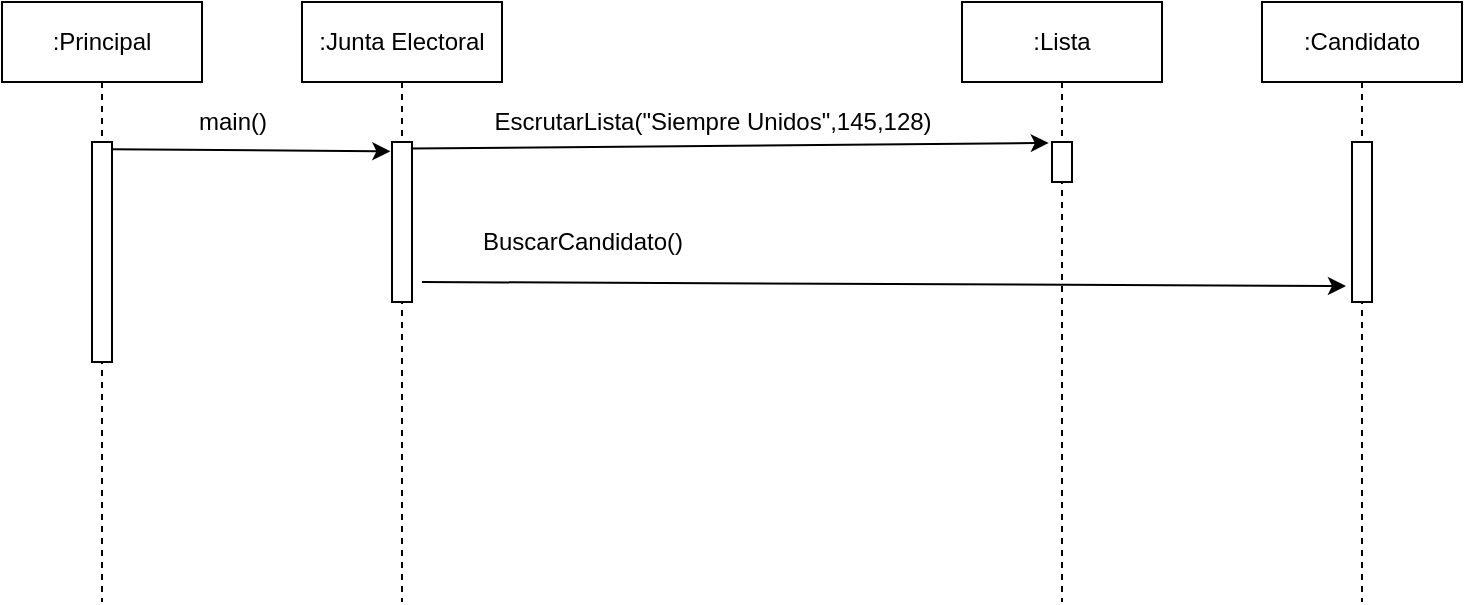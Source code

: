 <mxfile version="14.8.0" type="github">
  <diagram id="kgpKYQtTHZ0yAKxKKP6v" name="Page-1">
    <mxGraphModel dx="808" dy="598" grid="1" gridSize="10" guides="1" tooltips="1" connect="1" arrows="1" fold="1" page="1" pageScale="1" pageWidth="850" pageHeight="1100" math="0" shadow="0">
      <root>
        <mxCell id="0" />
        <mxCell id="1" parent="0" />
        <mxCell id="2EItdW4GVE9ytjCgI7yi-2" value=":Principal" style="shape=umlLifeline;perimeter=lifelinePerimeter;whiteSpace=wrap;html=1;container=1;collapsible=0;recursiveResize=0;outlineConnect=0;" vertex="1" parent="1">
          <mxGeometry x="110" y="80" width="100" height="300" as="geometry" />
        </mxCell>
        <mxCell id="2EItdW4GVE9ytjCgI7yi-6" value="" style="html=1;points=[];perimeter=orthogonalPerimeter;" vertex="1" parent="2EItdW4GVE9ytjCgI7yi-2">
          <mxGeometry x="45" y="70" width="10" height="110" as="geometry" />
        </mxCell>
        <mxCell id="2EItdW4GVE9ytjCgI7yi-3" value=":Lista" style="shape=umlLifeline;perimeter=lifelinePerimeter;whiteSpace=wrap;html=1;container=1;collapsible=0;recursiveResize=0;outlineConnect=0;" vertex="1" parent="1">
          <mxGeometry x="590" y="80" width="100" height="300" as="geometry" />
        </mxCell>
        <mxCell id="2EItdW4GVE9ytjCgI7yi-12" value="" style="html=1;points=[];perimeter=orthogonalPerimeter;" vertex="1" parent="2EItdW4GVE9ytjCgI7yi-3">
          <mxGeometry x="45" y="70" width="10" height="20" as="geometry" />
        </mxCell>
        <mxCell id="2EItdW4GVE9ytjCgI7yi-5" value=":Junta Electoral" style="shape=umlLifeline;perimeter=lifelinePerimeter;whiteSpace=wrap;html=1;container=1;collapsible=0;recursiveResize=0;outlineConnect=0;" vertex="1" parent="1">
          <mxGeometry x="260" y="80" width="100" height="300" as="geometry" />
        </mxCell>
        <mxCell id="2EItdW4GVE9ytjCgI7yi-9" value="" style="html=1;points=[];perimeter=orthogonalPerimeter;" vertex="1" parent="2EItdW4GVE9ytjCgI7yi-5">
          <mxGeometry x="45" y="70" width="10" height="80" as="geometry" />
        </mxCell>
        <mxCell id="2EItdW4GVE9ytjCgI7yi-10" value="" style="endArrow=classic;html=1;exitX=0.95;exitY=0.033;exitDx=0;exitDy=0;exitPerimeter=0;entryX=-0.081;entryY=0.058;entryDx=0;entryDy=0;entryPerimeter=0;" edge="1" parent="1" source="2EItdW4GVE9ytjCgI7yi-6" target="2EItdW4GVE9ytjCgI7yi-9">
          <mxGeometry width="50" height="50" relative="1" as="geometry">
            <mxPoint x="460" y="330" as="sourcePoint" />
            <mxPoint x="300" y="154" as="targetPoint" />
          </mxGeometry>
        </mxCell>
        <mxCell id="2EItdW4GVE9ytjCgI7yi-11" value="main()" style="text;html=1;align=center;verticalAlign=middle;resizable=0;points=[];autosize=1;strokeColor=none;" vertex="1" parent="1">
          <mxGeometry x="200" y="130" width="50" height="20" as="geometry" />
        </mxCell>
        <mxCell id="2EItdW4GVE9ytjCgI7yi-14" value="" style="endArrow=classic;html=1;exitX=0.945;exitY=0.041;exitDx=0;exitDy=0;exitPerimeter=0;entryX=-0.159;entryY=0.024;entryDx=0;entryDy=0;entryPerimeter=0;" edge="1" parent="1" source="2EItdW4GVE9ytjCgI7yi-9" target="2EItdW4GVE9ytjCgI7yi-12">
          <mxGeometry width="50" height="50" relative="1" as="geometry">
            <mxPoint x="360" y="260" as="sourcePoint" />
            <mxPoint x="410" y="210" as="targetPoint" />
          </mxGeometry>
        </mxCell>
        <mxCell id="2EItdW4GVE9ytjCgI7yi-15" value="EscrutarLista(&quot;Siempre Unidos&quot;,145,128)" style="text;html=1;align=center;verticalAlign=middle;resizable=0;points=[];autosize=1;strokeColor=none;" vertex="1" parent="1">
          <mxGeometry x="350" y="130" width="230" height="20" as="geometry" />
        </mxCell>
        <mxCell id="2EItdW4GVE9ytjCgI7yi-16" value=":Candidato" style="shape=umlLifeline;perimeter=lifelinePerimeter;whiteSpace=wrap;html=1;container=1;collapsible=0;recursiveResize=0;outlineConnect=0;" vertex="1" parent="1">
          <mxGeometry x="740" y="80" width="100" height="300" as="geometry" />
        </mxCell>
        <mxCell id="2EItdW4GVE9ytjCgI7yi-17" value="" style="html=1;points=[];perimeter=orthogonalPerimeter;" vertex="1" parent="2EItdW4GVE9ytjCgI7yi-16">
          <mxGeometry x="45" y="70" width="10" height="80" as="geometry" />
        </mxCell>
        <mxCell id="2EItdW4GVE9ytjCgI7yi-19" value="" style="endArrow=classic;html=1;exitX=1.5;exitY=0.875;exitDx=0;exitDy=0;exitPerimeter=0;entryX=-0.3;entryY=0.9;entryDx=0;entryDy=0;entryPerimeter=0;" edge="1" parent="1" source="2EItdW4GVE9ytjCgI7yi-9" target="2EItdW4GVE9ytjCgI7yi-17">
          <mxGeometry width="50" height="50" relative="1" as="geometry">
            <mxPoint x="450" y="270" as="sourcePoint" />
            <mxPoint x="500" y="220" as="targetPoint" />
          </mxGeometry>
        </mxCell>
        <mxCell id="2EItdW4GVE9ytjCgI7yi-20" value="BuscarCandidato()" style="text;html=1;align=center;verticalAlign=middle;resizable=0;points=[];autosize=1;strokeColor=none;" vertex="1" parent="1">
          <mxGeometry x="340" y="190" width="120" height="20" as="geometry" />
        </mxCell>
      </root>
    </mxGraphModel>
  </diagram>
</mxfile>
